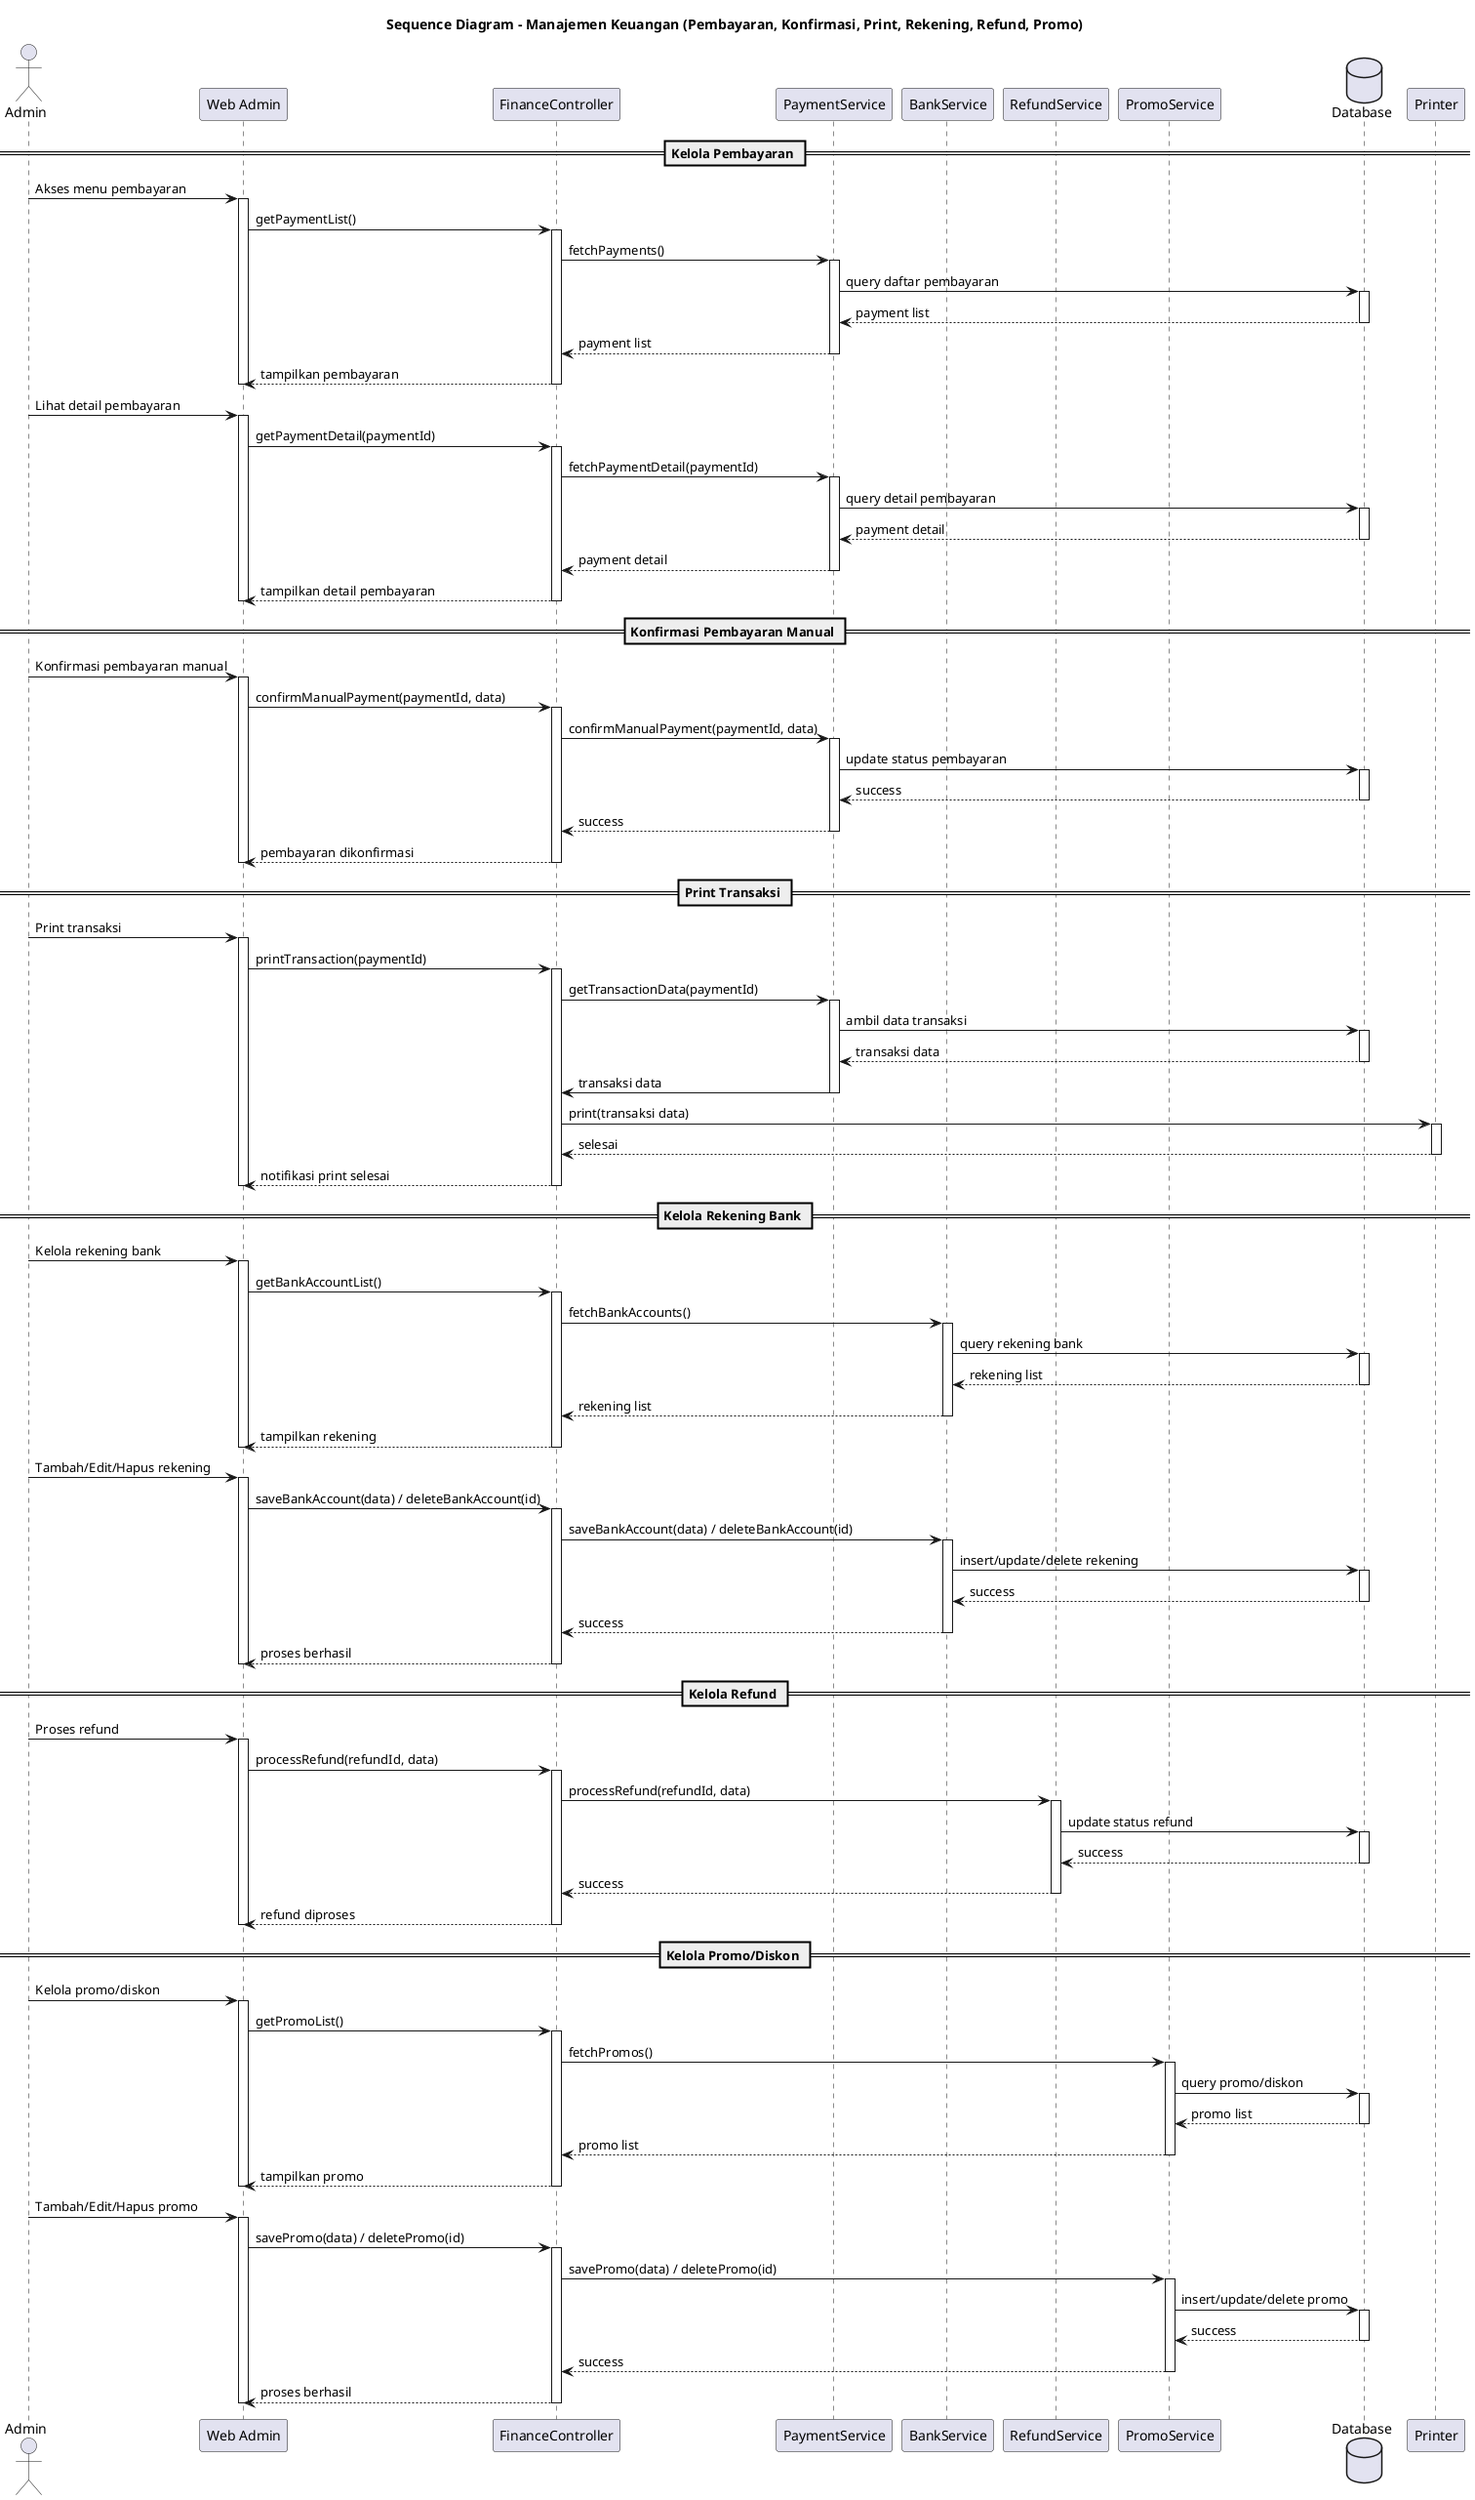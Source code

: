 @startuml
title Sequence Diagram - Manajemen Keuangan (Pembayaran, Konfirmasi, Print, Rekening, Refund, Promo)

actor Admin
participant "Web Admin" as App
participant "FinanceController" as Controller
participant "PaymentService" as PaymentSvc
participant "BankService" as BankSvc
participant "RefundService" as RefundSvc
participant "PromoService" as PromoSvc
database "Database" as DB
participant "Printer" as Printer

== Kelola Pembayaran ==
Admin -> App : Akses menu pembayaran
activate App
App -> Controller : getPaymentList()
activate Controller
Controller -> PaymentSvc : fetchPayments()
activate PaymentSvc
PaymentSvc -> DB : query daftar pembayaran
activate DB
DB --> PaymentSvc : payment list
deactivate DB
PaymentSvc --> Controller : payment list
deactivate PaymentSvc
Controller --> App : tampilkan pembayaran
deactivate Controller
deactivate App

Admin -> App : Lihat detail pembayaran
activate App
App -> Controller : getPaymentDetail(paymentId)
activate Controller
Controller -> PaymentSvc : fetchPaymentDetail(paymentId)
activate PaymentSvc
PaymentSvc -> DB : query detail pembayaran
activate DB
DB --> PaymentSvc : payment detail
deactivate DB
PaymentSvc --> Controller : payment detail
deactivate PaymentSvc
Controller --> App : tampilkan detail pembayaran
deactivate Controller
deactivate App

== Konfirmasi Pembayaran Manual ==
Admin -> App : Konfirmasi pembayaran manual
activate App
App -> Controller : confirmManualPayment(paymentId, data)
activate Controller
Controller -> PaymentSvc : confirmManualPayment(paymentId, data)
activate PaymentSvc
PaymentSvc -> DB : update status pembayaran
activate DB
DB --> PaymentSvc : success
deactivate DB
PaymentSvc --> Controller : success
deactivate PaymentSvc
Controller --> App : pembayaran dikonfirmasi
deactivate Controller
deactivate App

== Print Transaksi ==
Admin -> App : Print transaksi
activate App
App -> Controller : printTransaction(paymentId)
activate Controller
Controller -> PaymentSvc : getTransactionData(paymentId)
activate PaymentSvc
PaymentSvc -> DB : ambil data transaksi
activate DB
DB --> PaymentSvc : transaksi data
deactivate DB
PaymentSvc -> Controller : transaksi data
deactivate PaymentSvc
Controller -> Printer : print(transaksi data)
activate Printer
Printer --> Controller : selesai
deactivate Printer
Controller --> App : notifikasi print selesai
deactivate Controller
deactivate App

== Kelola Rekening Bank ==
Admin -> App : Kelola rekening bank
activate App
App -> Controller : getBankAccountList()
activate Controller
Controller -> BankSvc : fetchBankAccounts()
activate BankSvc
BankSvc -> DB : query rekening bank
activate DB
DB --> BankSvc : rekening list
deactivate DB
BankSvc --> Controller : rekening list
deactivate BankSvc
Controller --> App : tampilkan rekening
deactivate Controller
deactivate App

Admin -> App : Tambah/Edit/Hapus rekening
activate App
App -> Controller : saveBankAccount(data) / deleteBankAccount(id)
activate Controller
Controller -> BankSvc : saveBankAccount(data) / deleteBankAccount(id)
activate BankSvc
BankSvc -> DB : insert/update/delete rekening
activate DB
DB --> BankSvc : success
deactivate DB
BankSvc --> Controller : success
deactivate BankSvc
Controller --> App : proses berhasil
deactivate Controller
deactivate App

== Kelola Refund ==
Admin -> App : Proses refund
activate App
App -> Controller : processRefund(refundId, data)
activate Controller
Controller -> RefundSvc : processRefund(refundId, data)
activate RefundSvc
RefundSvc -> DB : update status refund
activate DB
DB --> RefundSvc : success
deactivate DB
RefundSvc --> Controller : success
deactivate RefundSvc
Controller --> App : refund diproses
deactivate Controller
deactivate App

== Kelola Promo/Diskon ==
Admin -> App : Kelola promo/diskon
activate App
App -> Controller : getPromoList()
activate Controller
Controller -> PromoSvc : fetchPromos()
activate PromoSvc
PromoSvc -> DB : query promo/diskon
activate DB
DB --> PromoSvc : promo list
deactivate DB
PromoSvc --> Controller : promo list
deactivate PromoSvc
Controller --> App : tampilkan promo
deactivate Controller
deactivate App

Admin -> App : Tambah/Edit/Hapus promo
activate App
App -> Controller : savePromo(data) / deletePromo(id)
activate Controller
Controller -> PromoSvc : savePromo(data) / deletePromo(id)
activate PromoSvc
PromoSvc -> DB : insert/update/delete promo
activate DB
DB --> PromoSvc : success
deactivate DB
PromoSvc --> Controller : success
deactivate PromoSvc
Controller --> App : proses berhasil
deactivate Controller
deactivate App

' Destruction (opsional, aktifkan jika ingin menampilkan objek di-destroy)
' destroy App
' destroy Controller
' destroy PaymentSvc
' destroy BankSvc
' destroy RefundSvc
' destroy PromoSvc
' destroy Printer

@enduml
